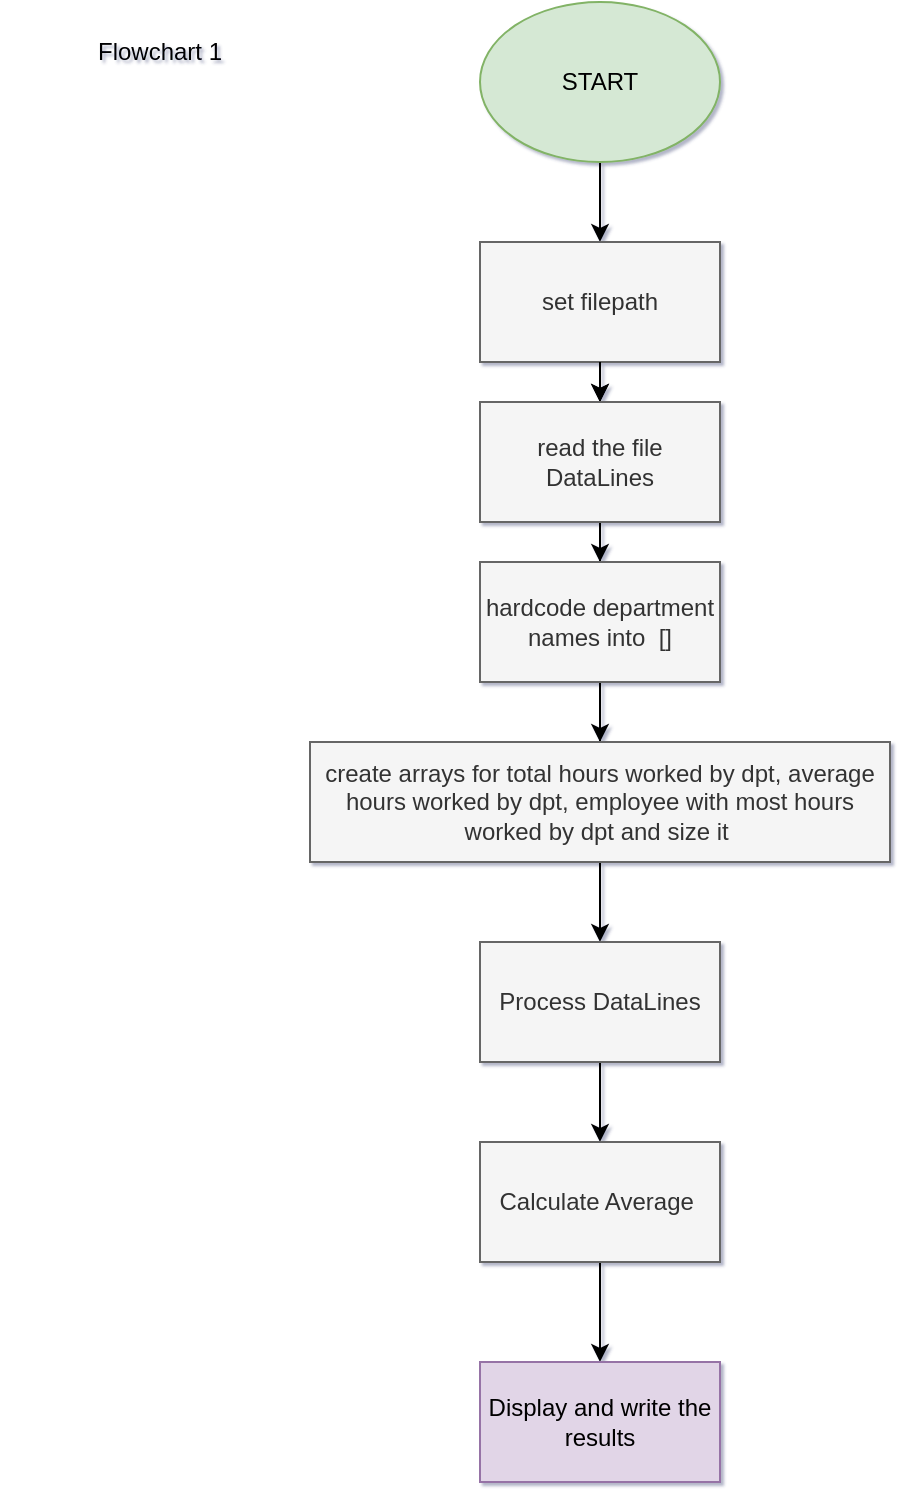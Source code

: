 <mxfile version="26.0.6">
  <diagram name="Page-1" id="GjQvqlZ3u6e4QCE1vR6E">
    <mxGraphModel dx="1194" dy="1790" grid="1" gridSize="10" guides="1" tooltips="1" connect="1" arrows="1" fold="1" page="1" pageScale="1" pageWidth="850" pageHeight="1100" background="#FFFFFF" math="0" shadow="1">
      <root>
        <mxCell id="0" />
        <mxCell id="1" parent="0" />
        <mxCell id="MPDyTKh0XUQju6JhhsTz-4" value="" style="edgeStyle=orthogonalEdgeStyle;rounded=0;orthogonalLoop=1;jettySize=auto;html=1;" parent="1" source="MPDyTKh0XUQju6JhhsTz-1" target="MPDyTKh0XUQju6JhhsTz-3" edge="1">
          <mxGeometry relative="1" as="geometry" />
        </mxCell>
        <mxCell id="MPDyTKh0XUQju6JhhsTz-1" value="START" style="ellipse;whiteSpace=wrap;html=1;fillColor=#d5e8d4;strokeColor=#82b366;" parent="1" vertex="1">
          <mxGeometry x="360" y="-1090" width="120" height="80" as="geometry" />
        </mxCell>
        <mxCell id="MPDyTKh0XUQju6JhhsTz-2" value="Flowchart 1" style="text;html=1;align=center;verticalAlign=middle;whiteSpace=wrap;rounded=0;" parent="1" vertex="1">
          <mxGeometry x="120" y="-1080" width="160" height="30" as="geometry" />
        </mxCell>
        <mxCell id="MPDyTKh0XUQju6JhhsTz-6" value="" style="edgeStyle=orthogonalEdgeStyle;rounded=0;orthogonalLoop=1;jettySize=auto;html=1;" parent="1" source="FUID_koVTmmyl6uvOUKS-1" target="MPDyTKh0XUQju6JhhsTz-5" edge="1">
          <mxGeometry relative="1" as="geometry" />
        </mxCell>
        <mxCell id="FUID_koVTmmyl6uvOUKS-2" value="" style="edgeStyle=orthogonalEdgeStyle;rounded=0;orthogonalLoop=1;jettySize=auto;html=1;" edge="1" parent="1" source="MPDyTKh0XUQju6JhhsTz-3" target="FUID_koVTmmyl6uvOUKS-1">
          <mxGeometry relative="1" as="geometry" />
        </mxCell>
        <mxCell id="MPDyTKh0XUQju6JhhsTz-3" value="set filepath" style="whiteSpace=wrap;html=1;fillColor=#f5f5f5;strokeColor=#666666;fontColor=#333333;" parent="1" vertex="1">
          <mxGeometry x="360" y="-970" width="120" height="60" as="geometry" />
        </mxCell>
        <mxCell id="MPDyTKh0XUQju6JhhsTz-8" value="" style="edgeStyle=orthogonalEdgeStyle;rounded=0;orthogonalLoop=1;jettySize=auto;html=1;" parent="1" source="MPDyTKh0XUQju6JhhsTz-5" target="MPDyTKh0XUQju6JhhsTz-7" edge="1">
          <mxGeometry relative="1" as="geometry" />
        </mxCell>
        <mxCell id="MPDyTKh0XUQju6JhhsTz-5" value="hardcode department names into&amp;nbsp; []" style="whiteSpace=wrap;html=1;fillColor=#f5f5f5;strokeColor=#666666;fontColor=#333333;" parent="1" vertex="1">
          <mxGeometry x="360" y="-810" width="120" height="60" as="geometry" />
        </mxCell>
        <mxCell id="MPDyTKh0XUQju6JhhsTz-10" value="" style="edgeStyle=orthogonalEdgeStyle;rounded=0;orthogonalLoop=1;jettySize=auto;html=1;" parent="1" source="MPDyTKh0XUQju6JhhsTz-7" edge="1">
          <mxGeometry relative="1" as="geometry">
            <mxPoint x="420" y="-700" as="targetPoint" />
          </mxGeometry>
        </mxCell>
        <mxCell id="FUID_koVTmmyl6uvOUKS-4" value="" style="edgeStyle=orthogonalEdgeStyle;rounded=0;orthogonalLoop=1;jettySize=auto;html=1;" edge="1" parent="1" source="MPDyTKh0XUQju6JhhsTz-7" target="MPDyTKh0XUQju6JhhsTz-11">
          <mxGeometry relative="1" as="geometry" />
        </mxCell>
        <mxCell id="MPDyTKh0XUQju6JhhsTz-7" value="create arrays for total hours worked by dpt, average hours worked by dpt, employee with most hours worked by dpt and size it&amp;nbsp;" style="whiteSpace=wrap;html=1;fillColor=#f5f5f5;strokeColor=#666666;fontColor=#333333;" parent="1" vertex="1">
          <mxGeometry x="275" y="-720" width="290" height="60" as="geometry" />
        </mxCell>
        <mxCell id="MPDyTKh0XUQju6JhhsTz-14" value="" style="edgeStyle=orthogonalEdgeStyle;rounded=0;orthogonalLoop=1;jettySize=auto;html=1;" parent="1" source="MPDyTKh0XUQju6JhhsTz-11" target="MPDyTKh0XUQju6JhhsTz-13" edge="1">
          <mxGeometry relative="1" as="geometry" />
        </mxCell>
        <mxCell id="MPDyTKh0XUQju6JhhsTz-11" value="Process DataLines" style="whiteSpace=wrap;html=1;fillColor=#f5f5f5;strokeColor=#666666;fontColor=#333333;" parent="1" vertex="1">
          <mxGeometry x="360" y="-620" width="120" height="60" as="geometry" />
        </mxCell>
        <mxCell id="MPDyTKh0XUQju6JhhsTz-16" value="" style="edgeStyle=orthogonalEdgeStyle;rounded=0;orthogonalLoop=1;jettySize=auto;html=1;" parent="1" source="MPDyTKh0XUQju6JhhsTz-13" target="MPDyTKh0XUQju6JhhsTz-15" edge="1">
          <mxGeometry relative="1" as="geometry" />
        </mxCell>
        <mxCell id="MPDyTKh0XUQju6JhhsTz-13" value="Calculate Average&amp;nbsp;" style="whiteSpace=wrap;html=1;fillColor=#f5f5f5;strokeColor=#666666;fontColor=#333333;" parent="1" vertex="1">
          <mxGeometry x="360" y="-520" width="120" height="60" as="geometry" />
        </mxCell>
        <mxCell id="MPDyTKh0XUQju6JhhsTz-15" value="Display and write the results" style="whiteSpace=wrap;html=1;fillColor=#e1d5e7;strokeColor=#9673a6;" parent="1" vertex="1">
          <mxGeometry x="360" y="-410" width="120" height="60" as="geometry" />
        </mxCell>
        <mxCell id="FUID_koVTmmyl6uvOUKS-3" value="" style="edgeStyle=orthogonalEdgeStyle;rounded=0;orthogonalLoop=1;jettySize=auto;html=1;" edge="1" parent="1" source="MPDyTKh0XUQju6JhhsTz-3" target="FUID_koVTmmyl6uvOUKS-1">
          <mxGeometry relative="1" as="geometry">
            <mxPoint x="420" y="-910" as="sourcePoint" />
            <mxPoint x="420" y="-830" as="targetPoint" />
          </mxGeometry>
        </mxCell>
        <mxCell id="FUID_koVTmmyl6uvOUKS-1" value="read the file DataLines" style="whiteSpace=wrap;html=1;fillColor=#f5f5f5;strokeColor=#666666;fontColor=#333333;" vertex="1" parent="1">
          <mxGeometry x="360" y="-890" width="120" height="60" as="geometry" />
        </mxCell>
      </root>
    </mxGraphModel>
  </diagram>
</mxfile>
